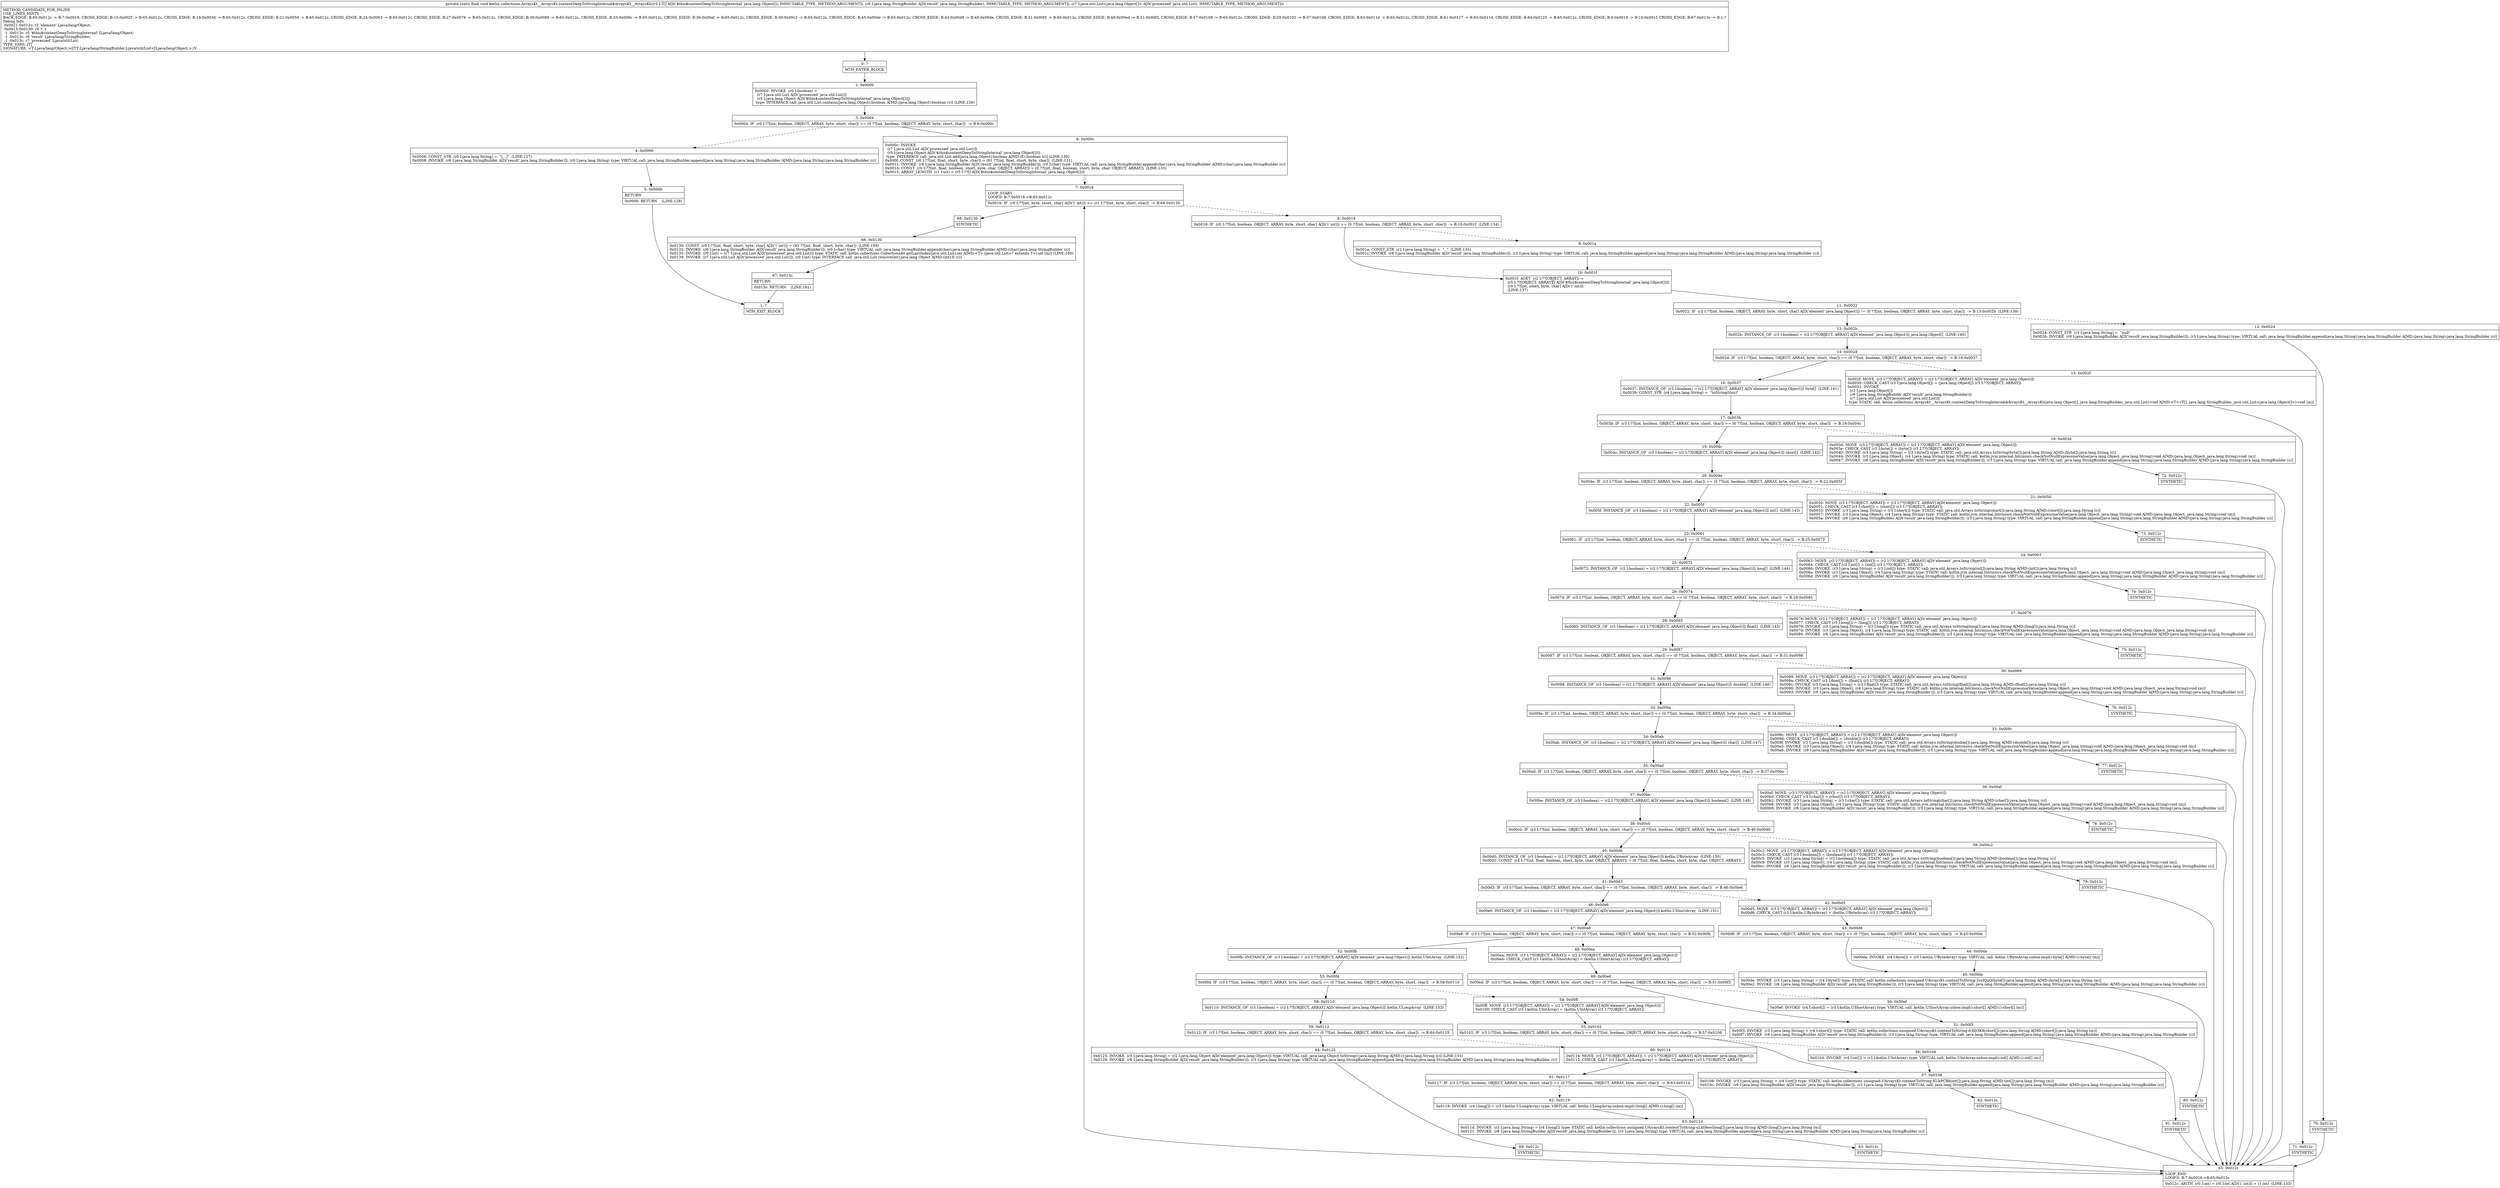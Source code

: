digraph "CFG forkotlin.collections.ArraysKt__ArraysKt.contentDeepToStringInternal$ArraysKt__ArraysKt([Ljava\/lang\/Object;Ljava\/lang\/StringBuilder;Ljava\/util\/List;)V" {
Node_0 [shape=record,label="{0\:\ ?|MTH_ENTER_BLOCK\l}"];
Node_2 [shape=record,label="{2\:\ 0x0000|0x0000: INVOKE  (r0 I:boolean) = \l  (r7 I:java.util.List A[D('processed' java.util.List)])\l  (r5 I:java.lang.Object A[D('$this$contentDeepToStringInternal' java.lang.Object[])])\l type: INTERFACE call: java.util.List.contains(java.lang.Object):boolean A[MD:(java.lang.Object):boolean (c)] (LINE:126)\l}"];
Node_3 [shape=record,label="{3\:\ 0x0004|0x0004: IF  (r0 I:??[int, boolean, OBJECT, ARRAY, byte, short, char]) == (0 ??[int, boolean, OBJECT, ARRAY, byte, short, char])  \-\> B:6:0x000c \l}"];
Node_4 [shape=record,label="{4\:\ 0x0006|0x0006: CONST_STR  (r0 I:java.lang.String) =  \"[...]\"  (LINE:127)\l0x0008: INVOKE  (r6 I:java.lang.StringBuilder A[D('result' java.lang.StringBuilder)]), (r0 I:java.lang.String) type: VIRTUAL call: java.lang.StringBuilder.append(java.lang.String):java.lang.StringBuilder A[MD:(java.lang.String):java.lang.StringBuilder (c)]\l}"];
Node_5 [shape=record,label="{5\:\ 0x000b|RETURN\l|0x000b: RETURN    (LINE:128)\l}"];
Node_1 [shape=record,label="{1\:\ ?|MTH_EXIT_BLOCK\l}"];
Node_6 [shape=record,label="{6\:\ 0x000c|0x000c: INVOKE  \l  (r7 I:java.util.List A[D('processed' java.util.List)])\l  (r5 I:java.lang.Object A[D('$this$contentDeepToStringInternal' java.lang.Object[])])\l type: INTERFACE call: java.util.List.add(java.lang.Object):boolean A[MD:(E):boolean (c)] (LINE:130)\l0x000f: CONST  (r0 I:??[int, float, short, byte, char]) = (91 ??[int, float, short, byte, char])  (LINE:131)\l0x0011: INVOKE  (r6 I:java.lang.StringBuilder A[D('result' java.lang.StringBuilder)]), (r0 I:char) type: VIRTUAL call: java.lang.StringBuilder.append(char):java.lang.StringBuilder A[MD:(char):java.lang.StringBuilder (c)]\l0x0014: CONST  (r0 I:??[int, float, boolean, short, byte, char, OBJECT, ARRAY]) = (0 ??[int, float, boolean, short, byte, char, OBJECT, ARRAY])  (LINE:133)\l0x0015: ARRAY_LENGTH  (r1 I:int) = (r5 I:??[] A[D('$this$contentDeepToStringInternal' java.lang.Object[])]) \l}"];
Node_7 [shape=record,label="{7\:\ 0x0016|LOOP_START\lLOOP:0: B:7:0x0016\-\>B:65:0x012c\l|0x0016: IF  (r0 I:??[int, byte, short, char] A[D('i' int)]) \>= (r1 I:??[int, byte, short, char])  \-\> B:68:0x0130 \l}"];
Node_8 [shape=record,label="{8\:\ 0x0018|0x0018: IF  (r0 I:??[int, boolean, OBJECT, ARRAY, byte, short, char] A[D('i' int)]) == (0 ??[int, boolean, OBJECT, ARRAY, byte, short, char])  \-\> B:10:0x001f  (LINE:134)\l}"];
Node_9 [shape=record,label="{9\:\ 0x001a|0x001a: CONST_STR  (r2 I:java.lang.String) =  \", \"  (LINE:135)\l0x001c: INVOKE  (r6 I:java.lang.StringBuilder A[D('result' java.lang.StringBuilder)]), (r2 I:java.lang.String) type: VIRTUAL call: java.lang.StringBuilder.append(java.lang.String):java.lang.StringBuilder A[MD:(java.lang.String):java.lang.StringBuilder (c)]\l}"];
Node_10 [shape=record,label="{10\:\ 0x001f|0x001f: AGET  (r2 I:??[OBJECT, ARRAY]) = \l  (r5 I:??[OBJECT, ARRAY][] A[D('$this$contentDeepToStringInternal' java.lang.Object[])])\l  (r0 I:??[int, short, byte, char] A[D('i' int)])\l  (LINE:137)\l}"];
Node_11 [shape=record,label="{11\:\ 0x0022|0x0022: IF  (r2 I:??[int, boolean, OBJECT, ARRAY, byte, short, char] A[D('element' java.lang.Object)]) != (0 ??[int, boolean, OBJECT, ARRAY, byte, short, char])  \-\> B:13:0x002b  (LINE:139)\l}"];
Node_12 [shape=record,label="{12\:\ 0x0024|0x0024: CONST_STR  (r3 I:java.lang.String) =  \"null\" \l0x0026: INVOKE  (r6 I:java.lang.StringBuilder A[D('result' java.lang.StringBuilder)]), (r3 I:java.lang.String) type: VIRTUAL call: java.lang.StringBuilder.append(java.lang.String):java.lang.StringBuilder A[MD:(java.lang.String):java.lang.StringBuilder (c)]\l}"];
Node_70 [shape=record,label="{70\:\ 0x012c|SYNTHETIC\l}"];
Node_65 [shape=record,label="{65\:\ 0x012c|LOOP_END\lLOOP:0: B:7:0x0016\-\>B:65:0x012c\l|0x012c: ARITH  (r0 I:int) = (r0 I:int A[D('i' int)]) + (1 int)  (LINE:133)\l}"];
Node_13 [shape=record,label="{13\:\ 0x002b|0x002b: INSTANCE_OF  (r3 I:boolean) = (r2 I:??[OBJECT, ARRAY] A[D('element' java.lang.Object)]) java.lang.Object[]  (LINE:140)\l}"];
Node_14 [shape=record,label="{14\:\ 0x002d|0x002d: IF  (r3 I:??[int, boolean, OBJECT, ARRAY, byte, short, char]) == (0 ??[int, boolean, OBJECT, ARRAY, byte, short, char])  \-\> B:16:0x0037 \l}"];
Node_15 [shape=record,label="{15\:\ 0x002f|0x002f: MOVE  (r3 I:??[OBJECT, ARRAY]) = (r2 I:??[OBJECT, ARRAY] A[D('element' java.lang.Object)]) \l0x0030: CHECK_CAST (r3 I:java.lang.Object[]) = (java.lang.Object[]) (r3 I:??[OBJECT, ARRAY]) \l0x0032: INVOKE  \l  (r3 I:java.lang.Object[])\l  (r6 I:java.lang.StringBuilder A[D('result' java.lang.StringBuilder)])\l  (r7 I:java.util.List A[D('processed' java.util.List)])\l type: STATIC call: kotlin.collections.ArraysKt__ArraysKt.contentDeepToStringInternal$ArraysKt__ArraysKt(java.lang.Object[], java.lang.StringBuilder, java.util.List):void A[MD:\<T\>:(T[], java.lang.StringBuilder, java.util.List\<java.lang.Object[]\>):void (m)]\l}"];
Node_71 [shape=record,label="{71\:\ 0x012c|SYNTHETIC\l}"];
Node_16 [shape=record,label="{16\:\ 0x0037|0x0037: INSTANCE_OF  (r3 I:boolean) = (r2 I:??[OBJECT, ARRAY] A[D('element' java.lang.Object)]) byte[]  (LINE:141)\l0x0039: CONST_STR  (r4 I:java.lang.String) =  \"toString(this)\" \l}"];
Node_17 [shape=record,label="{17\:\ 0x003b|0x003b: IF  (r3 I:??[int, boolean, OBJECT, ARRAY, byte, short, char]) == (0 ??[int, boolean, OBJECT, ARRAY, byte, short, char])  \-\> B:19:0x004c \l}"];
Node_18 [shape=record,label="{18\:\ 0x003d|0x003d: MOVE  (r3 I:??[OBJECT, ARRAY]) = (r2 I:??[OBJECT, ARRAY] A[D('element' java.lang.Object)]) \l0x003e: CHECK_CAST (r3 I:byte[]) = (byte[]) (r3 I:??[OBJECT, ARRAY]) \l0x0040: INVOKE  (r3 I:java.lang.String) = (r3 I:byte[]) type: STATIC call: java.util.Arrays.toString(byte[]):java.lang.String A[MD:(byte[]):java.lang.String (c)]\l0x0044: INVOKE  (r3 I:java.lang.Object), (r4 I:java.lang.String) type: STATIC call: kotlin.jvm.internal.Intrinsics.checkNotNullExpressionValue(java.lang.Object, java.lang.String):void A[MD:(java.lang.Object, java.lang.String):void (m)]\l0x0047: INVOKE  (r6 I:java.lang.StringBuilder A[D('result' java.lang.StringBuilder)]), (r3 I:java.lang.String) type: VIRTUAL call: java.lang.StringBuilder.append(java.lang.String):java.lang.StringBuilder A[MD:(java.lang.String):java.lang.StringBuilder (c)]\l}"];
Node_72 [shape=record,label="{72\:\ 0x012c|SYNTHETIC\l}"];
Node_19 [shape=record,label="{19\:\ 0x004c|0x004c: INSTANCE_OF  (r3 I:boolean) = (r2 I:??[OBJECT, ARRAY] A[D('element' java.lang.Object)]) short[]  (LINE:142)\l}"];
Node_20 [shape=record,label="{20\:\ 0x004e|0x004e: IF  (r3 I:??[int, boolean, OBJECT, ARRAY, byte, short, char]) == (0 ??[int, boolean, OBJECT, ARRAY, byte, short, char])  \-\> B:22:0x005f \l}"];
Node_21 [shape=record,label="{21\:\ 0x0050|0x0050: MOVE  (r3 I:??[OBJECT, ARRAY]) = (r2 I:??[OBJECT, ARRAY] A[D('element' java.lang.Object)]) \l0x0051: CHECK_CAST (r3 I:short[]) = (short[]) (r3 I:??[OBJECT, ARRAY]) \l0x0053: INVOKE  (r3 I:java.lang.String) = (r3 I:short[]) type: STATIC call: java.util.Arrays.toString(short[]):java.lang.String A[MD:(short[]):java.lang.String (c)]\l0x0057: INVOKE  (r3 I:java.lang.Object), (r4 I:java.lang.String) type: STATIC call: kotlin.jvm.internal.Intrinsics.checkNotNullExpressionValue(java.lang.Object, java.lang.String):void A[MD:(java.lang.Object, java.lang.String):void (m)]\l0x005a: INVOKE  (r6 I:java.lang.StringBuilder A[D('result' java.lang.StringBuilder)]), (r3 I:java.lang.String) type: VIRTUAL call: java.lang.StringBuilder.append(java.lang.String):java.lang.StringBuilder A[MD:(java.lang.String):java.lang.StringBuilder (c)]\l}"];
Node_73 [shape=record,label="{73\:\ 0x012c|SYNTHETIC\l}"];
Node_22 [shape=record,label="{22\:\ 0x005f|0x005f: INSTANCE_OF  (r3 I:boolean) = (r2 I:??[OBJECT, ARRAY] A[D('element' java.lang.Object)]) int[]  (LINE:143)\l}"];
Node_23 [shape=record,label="{23\:\ 0x0061|0x0061: IF  (r3 I:??[int, boolean, OBJECT, ARRAY, byte, short, char]) == (0 ??[int, boolean, OBJECT, ARRAY, byte, short, char])  \-\> B:25:0x0072 \l}"];
Node_24 [shape=record,label="{24\:\ 0x0063|0x0063: MOVE  (r3 I:??[OBJECT, ARRAY]) = (r2 I:??[OBJECT, ARRAY] A[D('element' java.lang.Object)]) \l0x0064: CHECK_CAST (r3 I:int[]) = (int[]) (r3 I:??[OBJECT, ARRAY]) \l0x0066: INVOKE  (r3 I:java.lang.String) = (r3 I:int[]) type: STATIC call: java.util.Arrays.toString(int[]):java.lang.String A[MD:(int[]):java.lang.String (c)]\l0x006a: INVOKE  (r3 I:java.lang.Object), (r4 I:java.lang.String) type: STATIC call: kotlin.jvm.internal.Intrinsics.checkNotNullExpressionValue(java.lang.Object, java.lang.String):void A[MD:(java.lang.Object, java.lang.String):void (m)]\l0x006d: INVOKE  (r6 I:java.lang.StringBuilder A[D('result' java.lang.StringBuilder)]), (r3 I:java.lang.String) type: VIRTUAL call: java.lang.StringBuilder.append(java.lang.String):java.lang.StringBuilder A[MD:(java.lang.String):java.lang.StringBuilder (c)]\l}"];
Node_74 [shape=record,label="{74\:\ 0x012c|SYNTHETIC\l}"];
Node_25 [shape=record,label="{25\:\ 0x0072|0x0072: INSTANCE_OF  (r3 I:boolean) = (r2 I:??[OBJECT, ARRAY] A[D('element' java.lang.Object)]) long[]  (LINE:144)\l}"];
Node_26 [shape=record,label="{26\:\ 0x0074|0x0074: IF  (r3 I:??[int, boolean, OBJECT, ARRAY, byte, short, char]) == (0 ??[int, boolean, OBJECT, ARRAY, byte, short, char])  \-\> B:28:0x0085 \l}"];
Node_27 [shape=record,label="{27\:\ 0x0076|0x0076: MOVE  (r3 I:??[OBJECT, ARRAY]) = (r2 I:??[OBJECT, ARRAY] A[D('element' java.lang.Object)]) \l0x0077: CHECK_CAST (r3 I:long[]) = (long[]) (r3 I:??[OBJECT, ARRAY]) \l0x0079: INVOKE  (r3 I:java.lang.String) = (r3 I:long[]) type: STATIC call: java.util.Arrays.toString(long[]):java.lang.String A[MD:(long[]):java.lang.String (c)]\l0x007d: INVOKE  (r3 I:java.lang.Object), (r4 I:java.lang.String) type: STATIC call: kotlin.jvm.internal.Intrinsics.checkNotNullExpressionValue(java.lang.Object, java.lang.String):void A[MD:(java.lang.Object, java.lang.String):void (m)]\l0x0080: INVOKE  (r6 I:java.lang.StringBuilder A[D('result' java.lang.StringBuilder)]), (r3 I:java.lang.String) type: VIRTUAL call: java.lang.StringBuilder.append(java.lang.String):java.lang.StringBuilder A[MD:(java.lang.String):java.lang.StringBuilder (c)]\l}"];
Node_75 [shape=record,label="{75\:\ 0x012c|SYNTHETIC\l}"];
Node_28 [shape=record,label="{28\:\ 0x0085|0x0085: INSTANCE_OF  (r3 I:boolean) = (r2 I:??[OBJECT, ARRAY] A[D('element' java.lang.Object)]) float[]  (LINE:145)\l}"];
Node_29 [shape=record,label="{29\:\ 0x0087|0x0087: IF  (r3 I:??[int, boolean, OBJECT, ARRAY, byte, short, char]) == (0 ??[int, boolean, OBJECT, ARRAY, byte, short, char])  \-\> B:31:0x0098 \l}"];
Node_30 [shape=record,label="{30\:\ 0x0089|0x0089: MOVE  (r3 I:??[OBJECT, ARRAY]) = (r2 I:??[OBJECT, ARRAY] A[D('element' java.lang.Object)]) \l0x008a: CHECK_CAST (r3 I:float[]) = (float[]) (r3 I:??[OBJECT, ARRAY]) \l0x008c: INVOKE  (r3 I:java.lang.String) = (r3 I:float[]) type: STATIC call: java.util.Arrays.toString(float[]):java.lang.String A[MD:(float[]):java.lang.String (c)]\l0x0090: INVOKE  (r3 I:java.lang.Object), (r4 I:java.lang.String) type: STATIC call: kotlin.jvm.internal.Intrinsics.checkNotNullExpressionValue(java.lang.Object, java.lang.String):void A[MD:(java.lang.Object, java.lang.String):void (m)]\l0x0093: INVOKE  (r6 I:java.lang.StringBuilder A[D('result' java.lang.StringBuilder)]), (r3 I:java.lang.String) type: VIRTUAL call: java.lang.StringBuilder.append(java.lang.String):java.lang.StringBuilder A[MD:(java.lang.String):java.lang.StringBuilder (c)]\l}"];
Node_76 [shape=record,label="{76\:\ 0x012c|SYNTHETIC\l}"];
Node_31 [shape=record,label="{31\:\ 0x0098|0x0098: INSTANCE_OF  (r3 I:boolean) = (r2 I:??[OBJECT, ARRAY] A[D('element' java.lang.Object)]) double[]  (LINE:146)\l}"];
Node_32 [shape=record,label="{32\:\ 0x009a|0x009a: IF  (r3 I:??[int, boolean, OBJECT, ARRAY, byte, short, char]) == (0 ??[int, boolean, OBJECT, ARRAY, byte, short, char])  \-\> B:34:0x00ab \l}"];
Node_33 [shape=record,label="{33\:\ 0x009c|0x009c: MOVE  (r3 I:??[OBJECT, ARRAY]) = (r2 I:??[OBJECT, ARRAY] A[D('element' java.lang.Object)]) \l0x009d: CHECK_CAST (r3 I:double[]) = (double[]) (r3 I:??[OBJECT, ARRAY]) \l0x009f: INVOKE  (r3 I:java.lang.String) = (r3 I:double[]) type: STATIC call: java.util.Arrays.toString(double[]):java.lang.String A[MD:(double[]):java.lang.String (c)]\l0x00a3: INVOKE  (r3 I:java.lang.Object), (r4 I:java.lang.String) type: STATIC call: kotlin.jvm.internal.Intrinsics.checkNotNullExpressionValue(java.lang.Object, java.lang.String):void A[MD:(java.lang.Object, java.lang.String):void (m)]\l0x00a6: INVOKE  (r6 I:java.lang.StringBuilder A[D('result' java.lang.StringBuilder)]), (r3 I:java.lang.String) type: VIRTUAL call: java.lang.StringBuilder.append(java.lang.String):java.lang.StringBuilder A[MD:(java.lang.String):java.lang.StringBuilder (c)]\l}"];
Node_77 [shape=record,label="{77\:\ 0x012c|SYNTHETIC\l}"];
Node_34 [shape=record,label="{34\:\ 0x00ab|0x00ab: INSTANCE_OF  (r3 I:boolean) = (r2 I:??[OBJECT, ARRAY] A[D('element' java.lang.Object)]) char[]  (LINE:147)\l}"];
Node_35 [shape=record,label="{35\:\ 0x00ad|0x00ad: IF  (r3 I:??[int, boolean, OBJECT, ARRAY, byte, short, char]) == (0 ??[int, boolean, OBJECT, ARRAY, byte, short, char])  \-\> B:37:0x00be \l}"];
Node_36 [shape=record,label="{36\:\ 0x00af|0x00af: MOVE  (r3 I:??[OBJECT, ARRAY]) = (r2 I:??[OBJECT, ARRAY] A[D('element' java.lang.Object)]) \l0x00b0: CHECK_CAST (r3 I:char[]) = (char[]) (r3 I:??[OBJECT, ARRAY]) \l0x00b2: INVOKE  (r3 I:java.lang.String) = (r3 I:char[]) type: STATIC call: java.util.Arrays.toString(char[]):java.lang.String A[MD:(char[]):java.lang.String (c)]\l0x00b6: INVOKE  (r3 I:java.lang.Object), (r4 I:java.lang.String) type: STATIC call: kotlin.jvm.internal.Intrinsics.checkNotNullExpressionValue(java.lang.Object, java.lang.String):void A[MD:(java.lang.Object, java.lang.String):void (m)]\l0x00b9: INVOKE  (r6 I:java.lang.StringBuilder A[D('result' java.lang.StringBuilder)]), (r3 I:java.lang.String) type: VIRTUAL call: java.lang.StringBuilder.append(java.lang.String):java.lang.StringBuilder A[MD:(java.lang.String):java.lang.StringBuilder (c)]\l}"];
Node_78 [shape=record,label="{78\:\ 0x012c|SYNTHETIC\l}"];
Node_37 [shape=record,label="{37\:\ 0x00be|0x00be: INSTANCE_OF  (r3 I:boolean) = (r2 I:??[OBJECT, ARRAY] A[D('element' java.lang.Object)]) boolean[]  (LINE:148)\l}"];
Node_38 [shape=record,label="{38\:\ 0x00c0|0x00c0: IF  (r3 I:??[int, boolean, OBJECT, ARRAY, byte, short, char]) == (0 ??[int, boolean, OBJECT, ARRAY, byte, short, char])  \-\> B:40:0x00d0 \l}"];
Node_39 [shape=record,label="{39\:\ 0x00c2|0x00c2: MOVE  (r3 I:??[OBJECT, ARRAY]) = (r2 I:??[OBJECT, ARRAY] A[D('element' java.lang.Object)]) \l0x00c3: CHECK_CAST (r3 I:boolean[]) = (boolean[]) (r3 I:??[OBJECT, ARRAY]) \l0x00c5: INVOKE  (r3 I:java.lang.String) = (r3 I:boolean[]) type: STATIC call: java.util.Arrays.toString(boolean[]):java.lang.String A[MD:(boolean[]):java.lang.String (c)]\l0x00c9: INVOKE  (r3 I:java.lang.Object), (r4 I:java.lang.String) type: STATIC call: kotlin.jvm.internal.Intrinsics.checkNotNullExpressionValue(java.lang.Object, java.lang.String):void A[MD:(java.lang.Object, java.lang.String):void (m)]\l0x00cc: INVOKE  (r6 I:java.lang.StringBuilder A[D('result' java.lang.StringBuilder)]), (r3 I:java.lang.String) type: VIRTUAL call: java.lang.StringBuilder.append(java.lang.String):java.lang.StringBuilder A[MD:(java.lang.String):java.lang.StringBuilder (c)]\l}"];
Node_79 [shape=record,label="{79\:\ 0x012c|SYNTHETIC\l}"];
Node_40 [shape=record,label="{40\:\ 0x00d0|0x00d0: INSTANCE_OF  (r3 I:boolean) = (r2 I:??[OBJECT, ARRAY] A[D('element' java.lang.Object)]) kotlin.UByteArray  (LINE:150)\l0x00d2: CONST  (r4 I:??[int, float, boolean, short, byte, char, OBJECT, ARRAY]) = (0 ??[int, float, boolean, short, byte, char, OBJECT, ARRAY]) \l}"];
Node_41 [shape=record,label="{41\:\ 0x00d3|0x00d3: IF  (r3 I:??[int, boolean, OBJECT, ARRAY, byte, short, char]) == (0 ??[int, boolean, OBJECT, ARRAY, byte, short, char])  \-\> B:46:0x00e6 \l}"];
Node_42 [shape=record,label="{42\:\ 0x00d5|0x00d5: MOVE  (r3 I:??[OBJECT, ARRAY]) = (r2 I:??[OBJECT, ARRAY] A[D('element' java.lang.Object)]) \l0x00d6: CHECK_CAST (r3 I:kotlin.UByteArray) = (kotlin.UByteArray) (r3 I:??[OBJECT, ARRAY]) \l}"];
Node_43 [shape=record,label="{43\:\ 0x00d8|0x00d8: IF  (r3 I:??[int, boolean, OBJECT, ARRAY, byte, short, char]) == (0 ??[int, boolean, OBJECT, ARRAY, byte, short, char])  \-\> B:45:0x00de \l}"];
Node_44 [shape=record,label="{44\:\ 0x00da|0x00da: INVOKE  (r4 I:byte[]) = (r3 I:kotlin.UByteArray) type: VIRTUAL call: kotlin.UByteArray.unbox\-impl():byte[] A[MD:():byte[] (m)]\l}"];
Node_45 [shape=record,label="{45\:\ 0x00de|0x00de: INVOKE  (r3 I:java.lang.String) = (r4 I:byte[]) type: STATIC call: kotlin.collections.unsigned.UArraysKt.contentToString\-2csIQuQ(byte[]):java.lang.String A[MD:(byte[]):java.lang.String (m)]\l0x00e2: INVOKE  (r6 I:java.lang.StringBuilder A[D('result' java.lang.StringBuilder)]), (r3 I:java.lang.String) type: VIRTUAL call: java.lang.StringBuilder.append(java.lang.String):java.lang.StringBuilder A[MD:(java.lang.String):java.lang.StringBuilder (c)]\l}"];
Node_80 [shape=record,label="{80\:\ 0x012c|SYNTHETIC\l}"];
Node_46 [shape=record,label="{46\:\ 0x00e6|0x00e6: INSTANCE_OF  (r3 I:boolean) = (r2 I:??[OBJECT, ARRAY] A[D('element' java.lang.Object)]) kotlin.UShortArray  (LINE:151)\l}"];
Node_47 [shape=record,label="{47\:\ 0x00e8|0x00e8: IF  (r3 I:??[int, boolean, OBJECT, ARRAY, byte, short, char]) == (0 ??[int, boolean, OBJECT, ARRAY, byte, short, char])  \-\> B:52:0x00fb \l}"];
Node_48 [shape=record,label="{48\:\ 0x00ea|0x00ea: MOVE  (r3 I:??[OBJECT, ARRAY]) = (r2 I:??[OBJECT, ARRAY] A[D('element' java.lang.Object)]) \l0x00eb: CHECK_CAST (r3 I:kotlin.UShortArray) = (kotlin.UShortArray) (r3 I:??[OBJECT, ARRAY]) \l}"];
Node_49 [shape=record,label="{49\:\ 0x00ed|0x00ed: IF  (r3 I:??[int, boolean, OBJECT, ARRAY, byte, short, char]) == (0 ??[int, boolean, OBJECT, ARRAY, byte, short, char])  \-\> B:51:0x00f3 \l}"];
Node_50 [shape=record,label="{50\:\ 0x00ef|0x00ef: INVOKE  (r4 I:short[]) = (r3 I:kotlin.UShortArray) type: VIRTUAL call: kotlin.UShortArray.unbox\-impl():short[] A[MD:():short[] (m)]\l}"];
Node_51 [shape=record,label="{51\:\ 0x00f3|0x00f3: INVOKE  (r3 I:java.lang.String) = (r4 I:short[]) type: STATIC call: kotlin.collections.unsigned.UArraysKt.contentToString\-d\-6D3K8(short[]):java.lang.String A[MD:(short[]):java.lang.String (m)]\l0x00f7: INVOKE  (r6 I:java.lang.StringBuilder A[D('result' java.lang.StringBuilder)]), (r3 I:java.lang.String) type: VIRTUAL call: java.lang.StringBuilder.append(java.lang.String):java.lang.StringBuilder A[MD:(java.lang.String):java.lang.StringBuilder (c)]\l}"];
Node_81 [shape=record,label="{81\:\ 0x012c|SYNTHETIC\l}"];
Node_52 [shape=record,label="{52\:\ 0x00fb|0x00fb: INSTANCE_OF  (r3 I:boolean) = (r2 I:??[OBJECT, ARRAY] A[D('element' java.lang.Object)]) kotlin.UIntArray  (LINE:152)\l}"];
Node_53 [shape=record,label="{53\:\ 0x00fd|0x00fd: IF  (r3 I:??[int, boolean, OBJECT, ARRAY, byte, short, char]) == (0 ??[int, boolean, OBJECT, ARRAY, byte, short, char])  \-\> B:58:0x0110 \l}"];
Node_54 [shape=record,label="{54\:\ 0x00ff|0x00ff: MOVE  (r3 I:??[OBJECT, ARRAY]) = (r2 I:??[OBJECT, ARRAY] A[D('element' java.lang.Object)]) \l0x0100: CHECK_CAST (r3 I:kotlin.UIntArray) = (kotlin.UIntArray) (r3 I:??[OBJECT, ARRAY]) \l}"];
Node_55 [shape=record,label="{55\:\ 0x0102|0x0102: IF  (r3 I:??[int, boolean, OBJECT, ARRAY, byte, short, char]) == (0 ??[int, boolean, OBJECT, ARRAY, byte, short, char])  \-\> B:57:0x0108 \l}"];
Node_56 [shape=record,label="{56\:\ 0x0104|0x0104: INVOKE  (r4 I:int[]) = (r3 I:kotlin.UIntArray) type: VIRTUAL call: kotlin.UIntArray.unbox\-impl():int[] A[MD:():int[] (m)]\l}"];
Node_57 [shape=record,label="{57\:\ 0x0108|0x0108: INVOKE  (r3 I:java.lang.String) = (r4 I:int[]) type: STATIC call: kotlin.collections.unsigned.UArraysKt.contentToString\-XUkPCBk(int[]):java.lang.String A[MD:(int[]):java.lang.String (m)]\l0x010c: INVOKE  (r6 I:java.lang.StringBuilder A[D('result' java.lang.StringBuilder)]), (r3 I:java.lang.String) type: VIRTUAL call: java.lang.StringBuilder.append(java.lang.String):java.lang.StringBuilder A[MD:(java.lang.String):java.lang.StringBuilder (c)]\l}"];
Node_82 [shape=record,label="{82\:\ 0x012c|SYNTHETIC\l}"];
Node_58 [shape=record,label="{58\:\ 0x0110|0x0110: INSTANCE_OF  (r3 I:boolean) = (r2 I:??[OBJECT, ARRAY] A[D('element' java.lang.Object)]) kotlin.ULongArray  (LINE:153)\l}"];
Node_59 [shape=record,label="{59\:\ 0x0112|0x0112: IF  (r3 I:??[int, boolean, OBJECT, ARRAY, byte, short, char]) == (0 ??[int, boolean, OBJECT, ARRAY, byte, short, char])  \-\> B:64:0x0125 \l}"];
Node_60 [shape=record,label="{60\:\ 0x0114|0x0114: MOVE  (r3 I:??[OBJECT, ARRAY]) = (r2 I:??[OBJECT, ARRAY] A[D('element' java.lang.Object)]) \l0x0115: CHECK_CAST (r3 I:kotlin.ULongArray) = (kotlin.ULongArray) (r3 I:??[OBJECT, ARRAY]) \l}"];
Node_61 [shape=record,label="{61\:\ 0x0117|0x0117: IF  (r3 I:??[int, boolean, OBJECT, ARRAY, byte, short, char]) == (0 ??[int, boolean, OBJECT, ARRAY, byte, short, char])  \-\> B:63:0x011d \l}"];
Node_62 [shape=record,label="{62\:\ 0x0119|0x0119: INVOKE  (r4 I:long[]) = (r3 I:kotlin.ULongArray) type: VIRTUAL call: kotlin.ULongArray.unbox\-impl():long[] A[MD:():long[] (m)]\l}"];
Node_63 [shape=record,label="{63\:\ 0x011d|0x011d: INVOKE  (r3 I:java.lang.String) = (r4 I:long[]) type: STATIC call: kotlin.collections.unsigned.UArraysKt.contentToString\-uLth9ew(long[]):java.lang.String A[MD:(long[]):java.lang.String (m)]\l0x0121: INVOKE  (r6 I:java.lang.StringBuilder A[D('result' java.lang.StringBuilder)]), (r3 I:java.lang.String) type: VIRTUAL call: java.lang.StringBuilder.append(java.lang.String):java.lang.StringBuilder A[MD:(java.lang.String):java.lang.StringBuilder (c)]\l}"];
Node_83 [shape=record,label="{83\:\ 0x012c|SYNTHETIC\l}"];
Node_64 [shape=record,label="{64\:\ 0x0125|0x0125: INVOKE  (r3 I:java.lang.String) = (r2 I:java.lang.Object A[D('element' java.lang.Object)]) type: VIRTUAL call: java.lang.Object.toString():java.lang.String A[MD:():java.lang.String (c)] (LINE:155)\l0x0129: INVOKE  (r6 I:java.lang.StringBuilder A[D('result' java.lang.StringBuilder)]), (r3 I:java.lang.String) type: VIRTUAL call: java.lang.StringBuilder.append(java.lang.String):java.lang.StringBuilder A[MD:(java.lang.String):java.lang.StringBuilder (c)]\l}"];
Node_69 [shape=record,label="{69\:\ 0x012c|SYNTHETIC\l}"];
Node_68 [shape=record,label="{68\:\ 0x0130|SYNTHETIC\l}"];
Node_66 [shape=record,label="{66\:\ 0x0130|0x0130: CONST  (r0 I:??[int, float, short, byte, char] A[D('i' int)]) = (93 ??[int, float, short, byte, char])  (LINE:159)\l0x0132: INVOKE  (r6 I:java.lang.StringBuilder A[D('result' java.lang.StringBuilder)]), (r0 I:char) type: VIRTUAL call: java.lang.StringBuilder.append(char):java.lang.StringBuilder A[MD:(char):java.lang.StringBuilder (c)]\l0x0135: INVOKE  (r0 I:int) = (r7 I:java.util.List A[D('processed' java.util.List)]) type: STATIC call: kotlin.collections.CollectionsKt.getLastIndex(java.util.List):int A[MD:\<T\>:(java.util.List\<? extends T\>):int (m)] (LINE:160)\l0x0139: INVOKE  (r7 I:java.util.List A[D('processed' java.util.List)]), (r0 I:int) type: INTERFACE call: java.util.List.remove(int):java.lang.Object A[MD:(int):E (c)]\l}"];
Node_67 [shape=record,label="{67\:\ 0x013c|RETURN\l|0x013c: RETURN    (LINE:161)\l}"];
MethodNode[shape=record,label="{private static final void kotlin.collections.ArraysKt__ArraysKt.contentDeepToStringInternal$ArraysKt__ArraysKt((r5 I:T[] A[D('$this$contentDeepToStringInternal' java.lang.Object[]), IMMUTABLE_TYPE, METHOD_ARGUMENT]), (r6 I:java.lang.StringBuilder A[D('result' java.lang.StringBuilder), IMMUTABLE_TYPE, METHOD_ARGUMENT]), (r7 I:java.util.List\<java.lang.Object[]\> A[D('processed' java.util.List), IMMUTABLE_TYPE, METHOD_ARGUMENT]))  | METHOD_CANDIDATE_FOR_INLINE\lUSE_LINES_HINTS\lBACK_EDGE: B:65:0x012c \-\> B:7:0x0016, CROSS_EDGE: B:15:0x002f \-\> B:65:0x012c, CROSS_EDGE: B:18:0x003d \-\> B:65:0x012c, CROSS_EDGE: B:21:0x0050 \-\> B:65:0x012c, CROSS_EDGE: B:24:0x0063 \-\> B:65:0x012c, CROSS_EDGE: B:27:0x0076 \-\> B:65:0x012c, CROSS_EDGE: B:30:0x0089 \-\> B:65:0x012c, CROSS_EDGE: B:33:0x009c \-\> B:65:0x012c, CROSS_EDGE: B:36:0x00af \-\> B:65:0x012c, CROSS_EDGE: B:39:0x00c2 \-\> B:65:0x012c, CROSS_EDGE: B:45:0x00de \-\> B:65:0x012c, CROSS_EDGE: B:43:0x00d8 \-\> B:45:0x00de, CROSS_EDGE: B:51:0x00f3 \-\> B:65:0x012c, CROSS_EDGE: B:49:0x00ed \-\> B:51:0x00f3, CROSS_EDGE: B:57:0x0108 \-\> B:65:0x012c, CROSS_EDGE: B:55:0x0102 \-\> B:57:0x0108, CROSS_EDGE: B:63:0x011d \-\> B:65:0x012c, CROSS_EDGE: B:61:0x0117 \-\> B:63:0x011d, CROSS_EDGE: B:64:0x0125 \-\> B:65:0x012c, CROSS_EDGE: B:8:0x0018 \-\> B:10:0x001f, CROSS_EDGE: B:67:0x013c \-\> B:1:?\lDebug Info:\l  0x0021\-0x012c: r2 'element' Ljava\/lang\/Object;\l  0x0015\-0x0130: r0 'i' I\l  \-1 \-0x013c: r5 '$this$contentDeepToStringInternal' [Ljava\/lang\/Object;\l  \-1 \-0x013c: r6 'result' Ljava\/lang\/StringBuilder;\l  \-1 \-0x013c: r7 'processed' Ljava\/util\/List;\lTYPE_VARS: [T]\lSIGNATURE: \<T:Ljava\/lang\/Object;\>([TT;Ljava\/lang\/StringBuilder;Ljava\/util\/List\<[Ljava\/lang\/Object;\>;)V\l}"];
MethodNode -> Node_0;Node_0 -> Node_2;
Node_2 -> Node_3;
Node_3 -> Node_4[style=dashed];
Node_3 -> Node_6;
Node_4 -> Node_5;
Node_5 -> Node_1;
Node_6 -> Node_7;
Node_7 -> Node_8[style=dashed];
Node_7 -> Node_68;
Node_8 -> Node_9[style=dashed];
Node_8 -> Node_10;
Node_9 -> Node_10;
Node_10 -> Node_11;
Node_11 -> Node_12[style=dashed];
Node_11 -> Node_13;
Node_12 -> Node_70;
Node_70 -> Node_65;
Node_65 -> Node_7;
Node_13 -> Node_14;
Node_14 -> Node_15[style=dashed];
Node_14 -> Node_16;
Node_15 -> Node_71;
Node_71 -> Node_65;
Node_16 -> Node_17;
Node_17 -> Node_18[style=dashed];
Node_17 -> Node_19;
Node_18 -> Node_72;
Node_72 -> Node_65;
Node_19 -> Node_20;
Node_20 -> Node_21[style=dashed];
Node_20 -> Node_22;
Node_21 -> Node_73;
Node_73 -> Node_65;
Node_22 -> Node_23;
Node_23 -> Node_24[style=dashed];
Node_23 -> Node_25;
Node_24 -> Node_74;
Node_74 -> Node_65;
Node_25 -> Node_26;
Node_26 -> Node_27[style=dashed];
Node_26 -> Node_28;
Node_27 -> Node_75;
Node_75 -> Node_65;
Node_28 -> Node_29;
Node_29 -> Node_30[style=dashed];
Node_29 -> Node_31;
Node_30 -> Node_76;
Node_76 -> Node_65;
Node_31 -> Node_32;
Node_32 -> Node_33[style=dashed];
Node_32 -> Node_34;
Node_33 -> Node_77;
Node_77 -> Node_65;
Node_34 -> Node_35;
Node_35 -> Node_36[style=dashed];
Node_35 -> Node_37;
Node_36 -> Node_78;
Node_78 -> Node_65;
Node_37 -> Node_38;
Node_38 -> Node_39[style=dashed];
Node_38 -> Node_40;
Node_39 -> Node_79;
Node_79 -> Node_65;
Node_40 -> Node_41;
Node_41 -> Node_42[style=dashed];
Node_41 -> Node_46;
Node_42 -> Node_43;
Node_43 -> Node_44[style=dashed];
Node_43 -> Node_45;
Node_44 -> Node_45;
Node_45 -> Node_80;
Node_80 -> Node_65;
Node_46 -> Node_47;
Node_47 -> Node_48[style=dashed];
Node_47 -> Node_52;
Node_48 -> Node_49;
Node_49 -> Node_50[style=dashed];
Node_49 -> Node_51;
Node_50 -> Node_51;
Node_51 -> Node_81;
Node_81 -> Node_65;
Node_52 -> Node_53;
Node_53 -> Node_54[style=dashed];
Node_53 -> Node_58;
Node_54 -> Node_55;
Node_55 -> Node_56[style=dashed];
Node_55 -> Node_57;
Node_56 -> Node_57;
Node_57 -> Node_82;
Node_82 -> Node_65;
Node_58 -> Node_59;
Node_59 -> Node_60[style=dashed];
Node_59 -> Node_64;
Node_60 -> Node_61;
Node_61 -> Node_62[style=dashed];
Node_61 -> Node_63;
Node_62 -> Node_63;
Node_63 -> Node_83;
Node_83 -> Node_65;
Node_64 -> Node_69;
Node_69 -> Node_65;
Node_68 -> Node_66;
Node_66 -> Node_67;
Node_67 -> Node_1;
}

